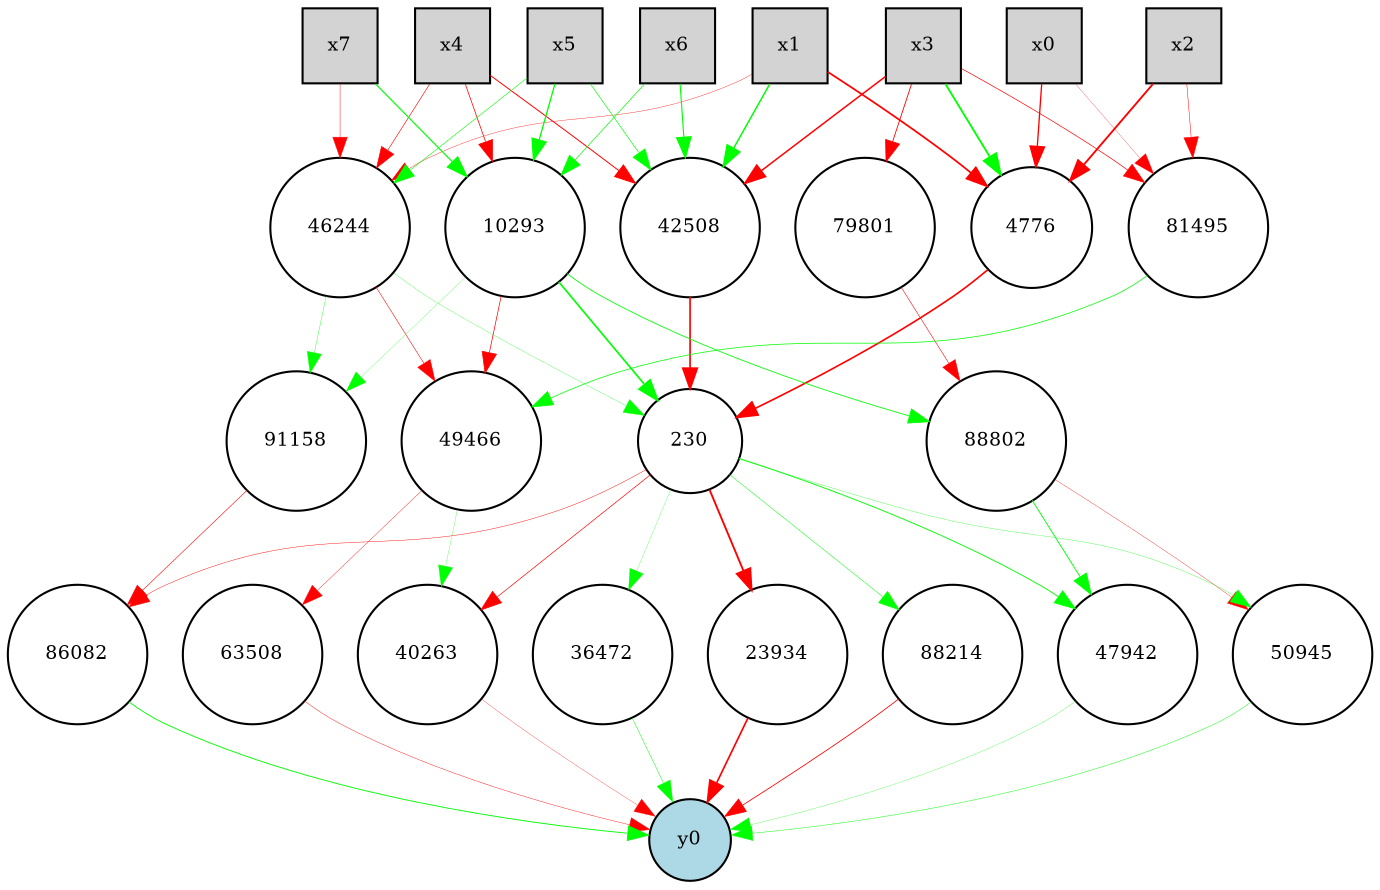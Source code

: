 digraph {
	node [fontsize=9 height=0.1 shape=circle width=0.1]
	x0 [fillcolor=lightgray height=0.5 shape=box style=filled width=0.5]
	x1 [fillcolor=lightgray height=0.5 shape=box style=filled width=0.5]
	x2 [fillcolor=lightgray height=0.5 shape=box style=filled width=0.5]
	x3 [fillcolor=lightgray height=0.5 shape=box style=filled width=0.5]
	x4 [fillcolor=lightgray height=0.5 shape=box style=filled width=0.5]
	x5 [fillcolor=lightgray height=0.5 shape=box style=filled width=0.5]
	x6 [fillcolor=lightgray height=0.5 shape=box style=filled width=0.5]
	x7 [fillcolor=lightgray height=0.5 shape=box style=filled width=0.5]
	y0 [fillcolor=lightblue style=filled]
	50945 [fillcolor=white style=filled]
	42508 [fillcolor=white style=filled]
	63508 [fillcolor=white style=filled]
	88214 [fillcolor=white style=filled]
	91158 [fillcolor=white style=filled]
	46244 [fillcolor=white style=filled]
	4776 [fillcolor=white style=filled]
	10293 [fillcolor=white style=filled]
	79801 [fillcolor=white style=filled]
	49466 [fillcolor=white style=filled]
	86082 [fillcolor=white style=filled]
	47942 [fillcolor=white style=filled]
	40263 [fillcolor=white style=filled]
	81495 [fillcolor=white style=filled]
	88802 [fillcolor=white style=filled]
	230 [fillcolor=white style=filled]
	36472 [fillcolor=white style=filled]
	23934 [fillcolor=white style=filled]
	x0 -> 4776 [color=red penwidth=0.6370773697768295 style=solid]
	4776 -> 230 [color=red penwidth=0.7885875021976677 style=solid]
	x3 -> 4776 [color=green penwidth=0.8791372999079231 style=solid]
	10293 -> 230 [color=green penwidth=0.8014005374659537 style=solid]
	x1 -> 4776 [color=red penwidth=0.8357673116597059 style=solid]
	230 -> 23934 [color=red penwidth=0.9 style=solid]
	23934 -> y0 [color=red penwidth=0.8049303744199962 style=solid]
	36472 -> y0 [color=green penwidth=0.22307929343176836 style=solid]
	x4 -> 10293 [color=red penwidth=0.35965048873008376 style=solid]
	x2 -> 4776 [color=red penwidth=0.9 style=solid]
	x1 -> 42508 [color=green penwidth=0.7061272053521109 style=solid]
	x7 -> 10293 [color=green penwidth=0.5584847156106847 style=solid]
	47942 -> y0 [color=green penwidth=0.13431860975793686 style=solid]
	x7 -> 46244 [color=red penwidth=0.21267851012407413 style=solid]
	x5 -> 46244 [color=green penwidth=0.2771686755217344 style=solid]
	x6 -> 10293 [color=green penwidth=0.32634340125883354 style=solid]
	230 -> 50945 [color=green penwidth=0.1499790366984035 style=solid]
	49466 -> 40263 [color=green penwidth=0.1284693582650955 style=solid]
	x5 -> 10293 [color=green penwidth=0.619261276069449 style=solid]
	x5 -> 42508 [color=green penwidth=0.314032438951115 style=solid]
	10293 -> 49466 [color=red penwidth=0.3431459393030908 style=solid]
	42508 -> 230 [color=red penwidth=0.7980982266605099 style=solid]
	63508 -> y0 [color=red penwidth=0.1981914749540683 style=solid]
	x4 -> 46244 [color=red penwidth=0.2930871420560979 style=solid]
	49466 -> 63508 [color=red penwidth=0.1825577104020218 style=solid]
	x3 -> 42508 [color=red penwidth=0.7236770909527686 style=solid]
	x6 -> 42508 [color=green penwidth=0.5486637240158911 style=solid]
	x1 -> 46244 [color=red penwidth=0.17534826498675626 style=solid]
	46244 -> 49466 [color=red penwidth=0.2596229451574267 style=solid]
	x4 -> 42508 [color=red penwidth=0.47250573517412353 style=solid]
	x3 -> 79801 [color=red penwidth=0.41265341529502564 style=solid]
	x3 -> 81495 [color=red penwidth=0.32803166329264666 style=solid]
	x0 -> 81495 [color=red penwidth=0.12592166175002686 style=solid]
	40263 -> y0 [color=red penwidth=0.14123571333610896 style=solid]
	230 -> 40263 [color=red penwidth=0.3196659124311091 style=solid]
	230 -> 36472 [color=green penwidth=0.12175121145164636 style=solid]
	230 -> 86082 [color=red penwidth=0.20824621726277825 style=solid]
	86082 -> y0 [color=green penwidth=0.4343354924662749 style=solid]
	230 -> 47942 [color=green penwidth=0.43181902817643536 style=solid]
	x2 -> 81495 [color=red penwidth=0.2323486925074789 style=solid]
	230 -> 88214 [color=green penwidth=0.23647590895021797 style=solid]
	88214 -> y0 [color=red penwidth=0.3935094889172708 style=solid]
	10293 -> 88802 [color=green penwidth=0.3971248649354201 style=solid]
	88802 -> 50945 [color=red penwidth=0.16466227594099203 style=solid]
	88802 -> 47942 [color=green penwidth=0.4344597766938906 style=solid]
	46244 -> 230 [color=green penwidth=0.1356372055162182 style=solid]
	91158 -> 86082 [color=red penwidth=0.2748294565306135 style=solid]
	50945 -> y0 [color=green penwidth=0.21955225673415574 style=solid]
	10293 -> 91158 [color=green penwidth=0.11180490342458808 style=solid]
	46244 -> 91158 [color=green penwidth=0.17424033955325188 style=solid]
	81495 -> 49466 [color=green penwidth=0.3542752735077853 style=solid]
	79801 -> 88802 [color=red penwidth=0.26966043059944156 style=solid]
}
